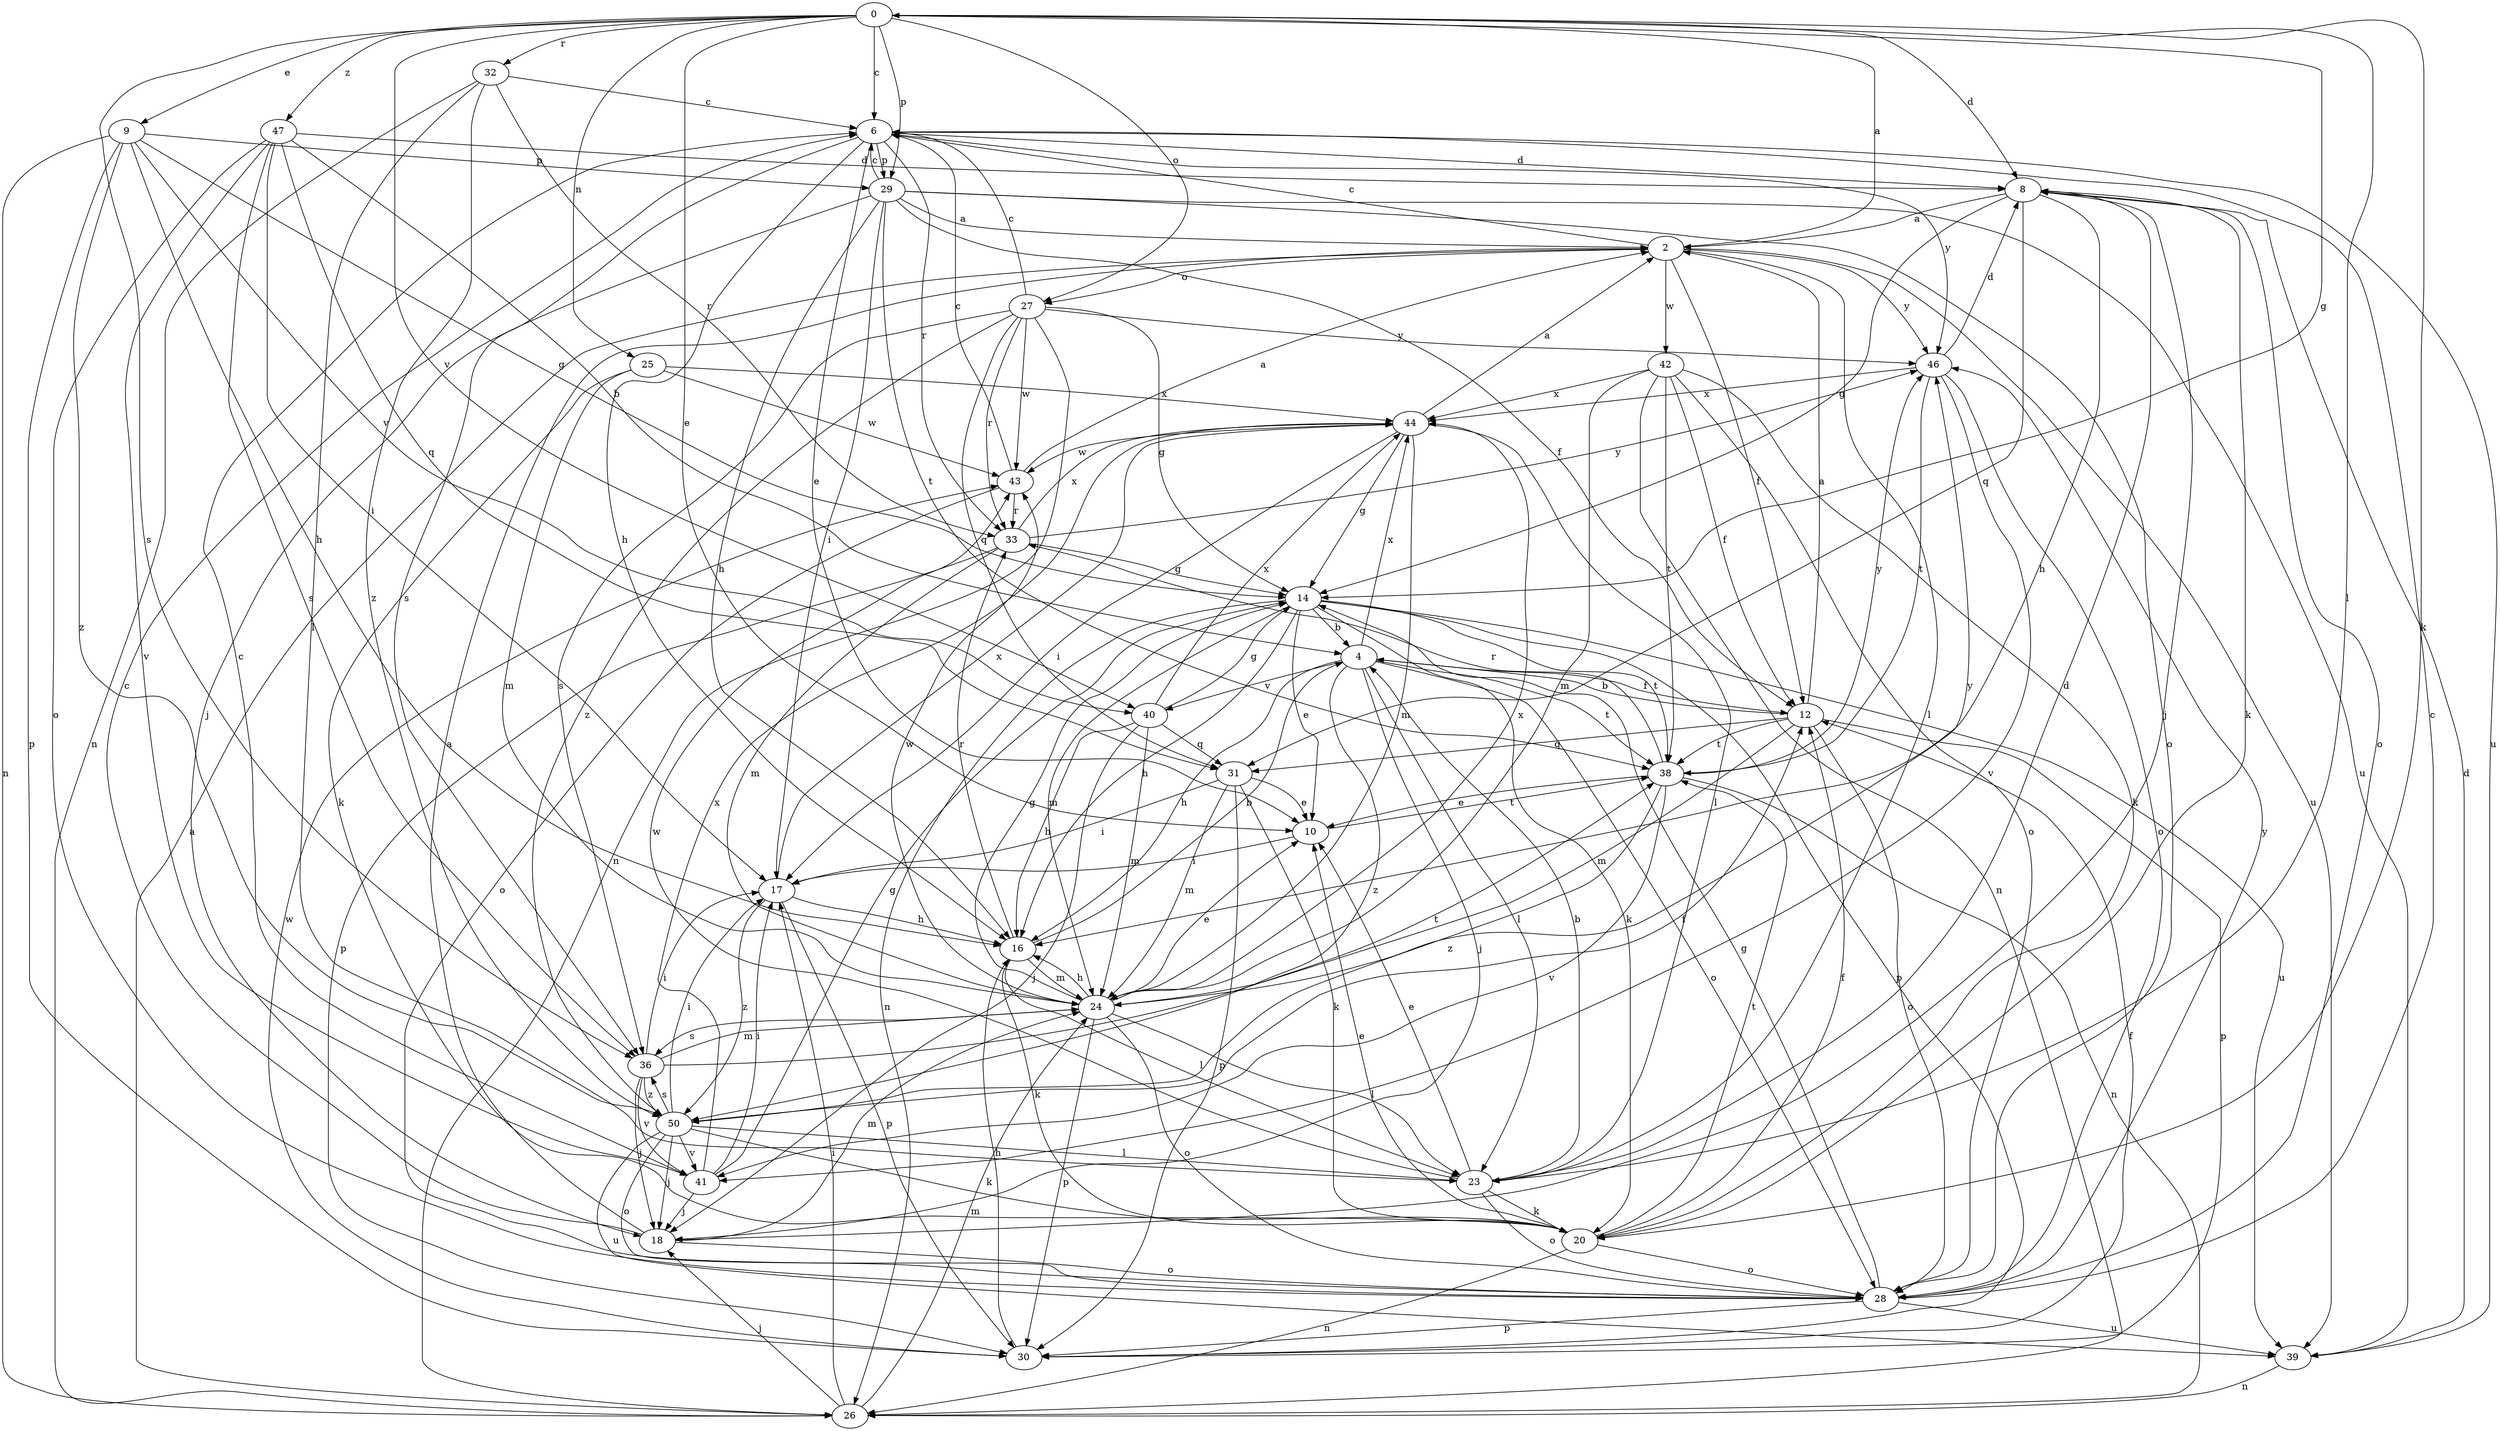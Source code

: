 strict digraph  {
0;
2;
4;
6;
8;
9;
10;
12;
14;
16;
17;
18;
20;
23;
24;
25;
26;
27;
28;
29;
30;
31;
32;
33;
36;
38;
39;
40;
41;
42;
43;
44;
46;
47;
50;
0 -> 6  [label=c];
0 -> 8  [label=d];
0 -> 9  [label=e];
0 -> 10  [label=e];
0 -> 14  [label=g];
0 -> 20  [label=k];
0 -> 23  [label=l];
0 -> 25  [label=n];
0 -> 27  [label=o];
0 -> 29  [label=p];
0 -> 32  [label=r];
0 -> 36  [label=s];
0 -> 40  [label=v];
0 -> 47  [label=z];
2 -> 0  [label=a];
2 -> 6  [label=c];
2 -> 12  [label=f];
2 -> 23  [label=l];
2 -> 27  [label=o];
2 -> 39  [label=u];
2 -> 42  [label=w];
2 -> 46  [label=y];
4 -> 12  [label=f];
4 -> 16  [label=h];
4 -> 18  [label=j];
4 -> 23  [label=l];
4 -> 28  [label=o];
4 -> 38  [label=t];
4 -> 40  [label=v];
4 -> 44  [label=x];
4 -> 50  [label=z];
6 -> 8  [label=d];
6 -> 10  [label=e];
6 -> 16  [label=h];
6 -> 29  [label=p];
6 -> 33  [label=r];
6 -> 36  [label=s];
6 -> 39  [label=u];
6 -> 46  [label=y];
8 -> 2  [label=a];
8 -> 14  [label=g];
8 -> 16  [label=h];
8 -> 18  [label=j];
8 -> 20  [label=k];
8 -> 28  [label=o];
8 -> 31  [label=q];
9 -> 14  [label=g];
9 -> 16  [label=h];
9 -> 26  [label=n];
9 -> 29  [label=p];
9 -> 30  [label=p];
9 -> 40  [label=v];
9 -> 50  [label=z];
10 -> 17  [label=i];
10 -> 38  [label=t];
12 -> 2  [label=a];
12 -> 4  [label=b];
12 -> 24  [label=m];
12 -> 28  [label=o];
12 -> 30  [label=p];
12 -> 31  [label=q];
12 -> 38  [label=t];
14 -> 4  [label=b];
14 -> 10  [label=e];
14 -> 16  [label=h];
14 -> 20  [label=k];
14 -> 24  [label=m];
14 -> 26  [label=n];
14 -> 30  [label=p];
14 -> 38  [label=t];
14 -> 39  [label=u];
16 -> 4  [label=b];
16 -> 20  [label=k];
16 -> 23  [label=l];
16 -> 24  [label=m];
16 -> 33  [label=r];
17 -> 16  [label=h];
17 -> 30  [label=p];
17 -> 44  [label=x];
17 -> 50  [label=z];
18 -> 2  [label=a];
18 -> 6  [label=c];
18 -> 24  [label=m];
18 -> 28  [label=o];
20 -> 10  [label=e];
20 -> 12  [label=f];
20 -> 26  [label=n];
20 -> 28  [label=o];
20 -> 38  [label=t];
23 -> 4  [label=b];
23 -> 8  [label=d];
23 -> 10  [label=e];
23 -> 20  [label=k];
23 -> 28  [label=o];
23 -> 43  [label=w];
24 -> 10  [label=e];
24 -> 14  [label=g];
24 -> 16  [label=h];
24 -> 23  [label=l];
24 -> 28  [label=o];
24 -> 30  [label=p];
24 -> 36  [label=s];
24 -> 43  [label=w];
24 -> 44  [label=x];
24 -> 46  [label=y];
25 -> 20  [label=k];
25 -> 24  [label=m];
25 -> 43  [label=w];
25 -> 44  [label=x];
26 -> 2  [label=a];
26 -> 17  [label=i];
26 -> 18  [label=j];
26 -> 24  [label=m];
27 -> 6  [label=c];
27 -> 14  [label=g];
27 -> 26  [label=n];
27 -> 31  [label=q];
27 -> 33  [label=r];
27 -> 36  [label=s];
27 -> 43  [label=w];
27 -> 46  [label=y];
27 -> 50  [label=z];
28 -> 6  [label=c];
28 -> 14  [label=g];
28 -> 30  [label=p];
28 -> 39  [label=u];
28 -> 46  [label=y];
29 -> 2  [label=a];
29 -> 6  [label=c];
29 -> 12  [label=f];
29 -> 16  [label=h];
29 -> 17  [label=i];
29 -> 18  [label=j];
29 -> 28  [label=o];
29 -> 38  [label=t];
29 -> 39  [label=u];
30 -> 12  [label=f];
30 -> 16  [label=h];
30 -> 43  [label=w];
31 -> 10  [label=e];
31 -> 17  [label=i];
31 -> 20  [label=k];
31 -> 24  [label=m];
31 -> 30  [label=p];
32 -> 6  [label=c];
32 -> 23  [label=l];
32 -> 26  [label=n];
32 -> 33  [label=r];
32 -> 50  [label=z];
33 -> 14  [label=g];
33 -> 24  [label=m];
33 -> 30  [label=p];
33 -> 44  [label=x];
33 -> 46  [label=y];
36 -> 17  [label=i];
36 -> 18  [label=j];
36 -> 24  [label=m];
36 -> 38  [label=t];
36 -> 41  [label=v];
36 -> 50  [label=z];
38 -> 10  [label=e];
38 -> 26  [label=n];
38 -> 33  [label=r];
38 -> 41  [label=v];
38 -> 46  [label=y];
38 -> 50  [label=z];
39 -> 8  [label=d];
39 -> 26  [label=n];
40 -> 14  [label=g];
40 -> 16  [label=h];
40 -> 18  [label=j];
40 -> 24  [label=m];
40 -> 31  [label=q];
40 -> 44  [label=x];
41 -> 6  [label=c];
41 -> 14  [label=g];
41 -> 17  [label=i];
41 -> 18  [label=j];
41 -> 44  [label=x];
42 -> 12  [label=f];
42 -> 20  [label=k];
42 -> 24  [label=m];
42 -> 26  [label=n];
42 -> 28  [label=o];
42 -> 38  [label=t];
42 -> 44  [label=x];
43 -> 2  [label=a];
43 -> 6  [label=c];
43 -> 28  [label=o];
43 -> 33  [label=r];
44 -> 2  [label=a];
44 -> 14  [label=g];
44 -> 17  [label=i];
44 -> 23  [label=l];
44 -> 24  [label=m];
44 -> 43  [label=w];
46 -> 8  [label=d];
46 -> 28  [label=o];
46 -> 38  [label=t];
46 -> 41  [label=v];
46 -> 44  [label=x];
47 -> 4  [label=b];
47 -> 8  [label=d];
47 -> 17  [label=i];
47 -> 28  [label=o];
47 -> 31  [label=q];
47 -> 36  [label=s];
47 -> 41  [label=v];
50 -> 12  [label=f];
50 -> 17  [label=i];
50 -> 18  [label=j];
50 -> 20  [label=k];
50 -> 23  [label=l];
50 -> 28  [label=o];
50 -> 36  [label=s];
50 -> 39  [label=u];
50 -> 41  [label=v];
}
